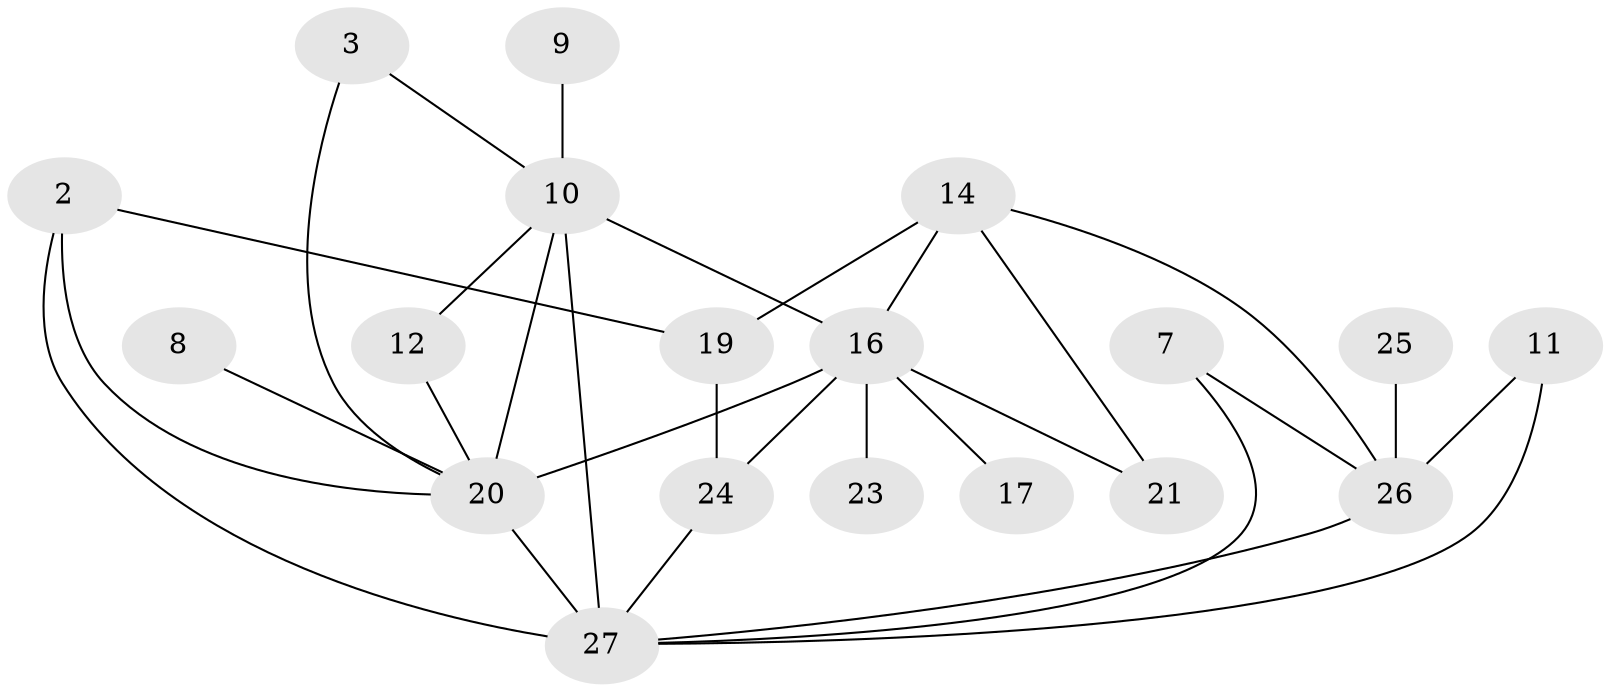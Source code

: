 // original degree distribution, {3: 0.2413793103448276, 4: 0.13793103448275862, 2: 0.20689655172413793, 0: 0.09195402298850575, 1: 0.26436781609195403, 5: 0.04597701149425287, 6: 0.011494252873563218}
// Generated by graph-tools (version 1.1) at 2025/35/03/04/25 23:35:54]
// undirected, 19 vertices, 30 edges
graph export_dot {
  node [color=gray90,style=filled];
  2;
  3;
  7;
  8;
  9;
  10;
  11;
  12;
  14;
  16;
  17;
  19;
  20;
  21;
  23;
  24;
  25;
  26;
  27;
  2 -- 19 [weight=1.0];
  2 -- 20 [weight=1.0];
  2 -- 27 [weight=1.0];
  3 -- 10 [weight=1.0];
  3 -- 20 [weight=1.0];
  7 -- 26 [weight=1.0];
  7 -- 27 [weight=1.0];
  8 -- 20 [weight=1.0];
  9 -- 10 [weight=1.0];
  10 -- 12 [weight=1.0];
  10 -- 16 [weight=1.0];
  10 -- 20 [weight=2.0];
  10 -- 27 [weight=3.0];
  11 -- 26 [weight=1.0];
  11 -- 27 [weight=1.0];
  12 -- 20 [weight=1.0];
  14 -- 16 [weight=1.0];
  14 -- 19 [weight=1.0];
  14 -- 21 [weight=1.0];
  14 -- 26 [weight=1.0];
  16 -- 17 [weight=1.0];
  16 -- 20 [weight=2.0];
  16 -- 21 [weight=1.0];
  16 -- 23 [weight=1.0];
  16 -- 24 [weight=1.0];
  19 -- 24 [weight=1.0];
  20 -- 27 [weight=1.0];
  24 -- 27 [weight=1.0];
  25 -- 26 [weight=1.0];
  26 -- 27 [weight=1.0];
}
